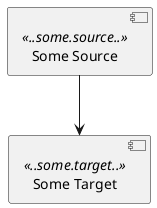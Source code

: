 @startuml
[Some Source] <<..some.source..>>
[Some Target] <<..some.target..>> as target

[Some Source] --> target
@enduml